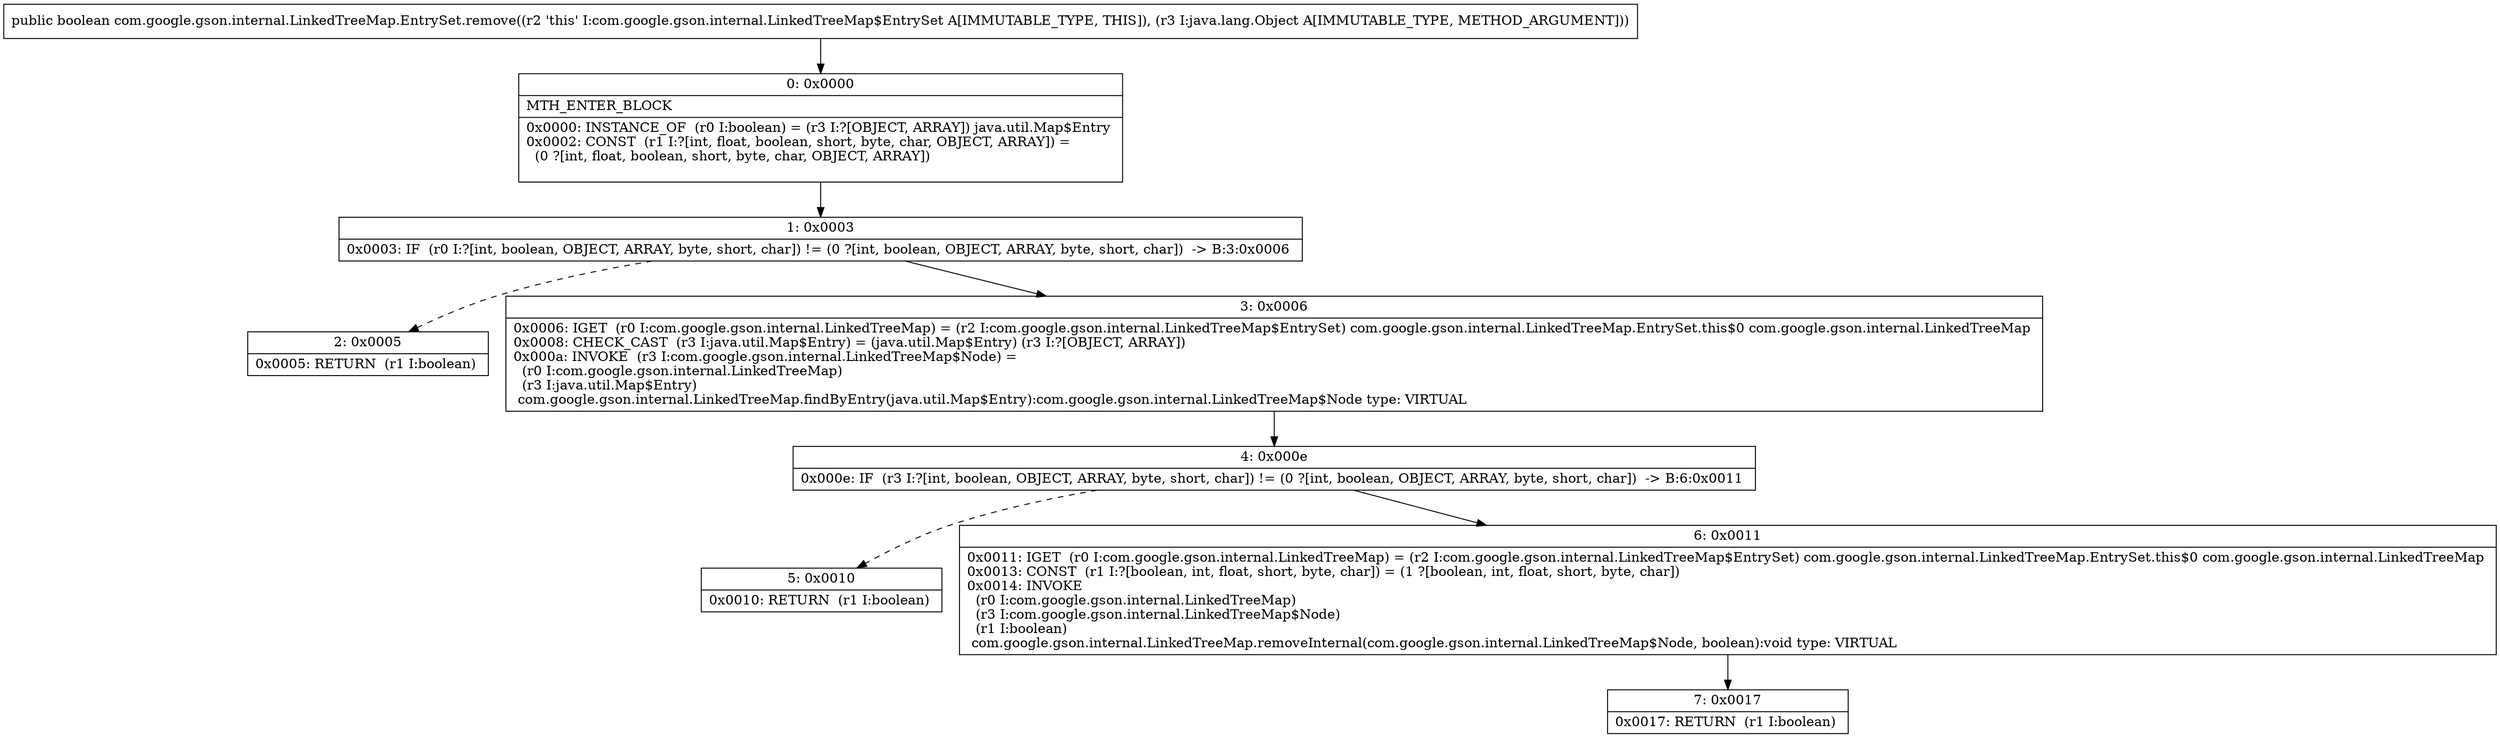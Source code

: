 digraph "CFG forcom.google.gson.internal.LinkedTreeMap.EntrySet.remove(Ljava\/lang\/Object;)Z" {
Node_0 [shape=record,label="{0\:\ 0x0000|MTH_ENTER_BLOCK\l|0x0000: INSTANCE_OF  (r0 I:boolean) = (r3 I:?[OBJECT, ARRAY]) java.util.Map$Entry \l0x0002: CONST  (r1 I:?[int, float, boolean, short, byte, char, OBJECT, ARRAY]) = \l  (0 ?[int, float, boolean, short, byte, char, OBJECT, ARRAY])\l \l}"];
Node_1 [shape=record,label="{1\:\ 0x0003|0x0003: IF  (r0 I:?[int, boolean, OBJECT, ARRAY, byte, short, char]) != (0 ?[int, boolean, OBJECT, ARRAY, byte, short, char])  \-\> B:3:0x0006 \l}"];
Node_2 [shape=record,label="{2\:\ 0x0005|0x0005: RETURN  (r1 I:boolean) \l}"];
Node_3 [shape=record,label="{3\:\ 0x0006|0x0006: IGET  (r0 I:com.google.gson.internal.LinkedTreeMap) = (r2 I:com.google.gson.internal.LinkedTreeMap$EntrySet) com.google.gson.internal.LinkedTreeMap.EntrySet.this$0 com.google.gson.internal.LinkedTreeMap \l0x0008: CHECK_CAST  (r3 I:java.util.Map$Entry) = (java.util.Map$Entry) (r3 I:?[OBJECT, ARRAY]) \l0x000a: INVOKE  (r3 I:com.google.gson.internal.LinkedTreeMap$Node) = \l  (r0 I:com.google.gson.internal.LinkedTreeMap)\l  (r3 I:java.util.Map$Entry)\l com.google.gson.internal.LinkedTreeMap.findByEntry(java.util.Map$Entry):com.google.gson.internal.LinkedTreeMap$Node type: VIRTUAL \l}"];
Node_4 [shape=record,label="{4\:\ 0x000e|0x000e: IF  (r3 I:?[int, boolean, OBJECT, ARRAY, byte, short, char]) != (0 ?[int, boolean, OBJECT, ARRAY, byte, short, char])  \-\> B:6:0x0011 \l}"];
Node_5 [shape=record,label="{5\:\ 0x0010|0x0010: RETURN  (r1 I:boolean) \l}"];
Node_6 [shape=record,label="{6\:\ 0x0011|0x0011: IGET  (r0 I:com.google.gson.internal.LinkedTreeMap) = (r2 I:com.google.gson.internal.LinkedTreeMap$EntrySet) com.google.gson.internal.LinkedTreeMap.EntrySet.this$0 com.google.gson.internal.LinkedTreeMap \l0x0013: CONST  (r1 I:?[boolean, int, float, short, byte, char]) = (1 ?[boolean, int, float, short, byte, char]) \l0x0014: INVOKE  \l  (r0 I:com.google.gson.internal.LinkedTreeMap)\l  (r3 I:com.google.gson.internal.LinkedTreeMap$Node)\l  (r1 I:boolean)\l com.google.gson.internal.LinkedTreeMap.removeInternal(com.google.gson.internal.LinkedTreeMap$Node, boolean):void type: VIRTUAL \l}"];
Node_7 [shape=record,label="{7\:\ 0x0017|0x0017: RETURN  (r1 I:boolean) \l}"];
MethodNode[shape=record,label="{public boolean com.google.gson.internal.LinkedTreeMap.EntrySet.remove((r2 'this' I:com.google.gson.internal.LinkedTreeMap$EntrySet A[IMMUTABLE_TYPE, THIS]), (r3 I:java.lang.Object A[IMMUTABLE_TYPE, METHOD_ARGUMENT])) }"];
MethodNode -> Node_0;
Node_0 -> Node_1;
Node_1 -> Node_2[style=dashed];
Node_1 -> Node_3;
Node_3 -> Node_4;
Node_4 -> Node_5[style=dashed];
Node_4 -> Node_6;
Node_6 -> Node_7;
}

